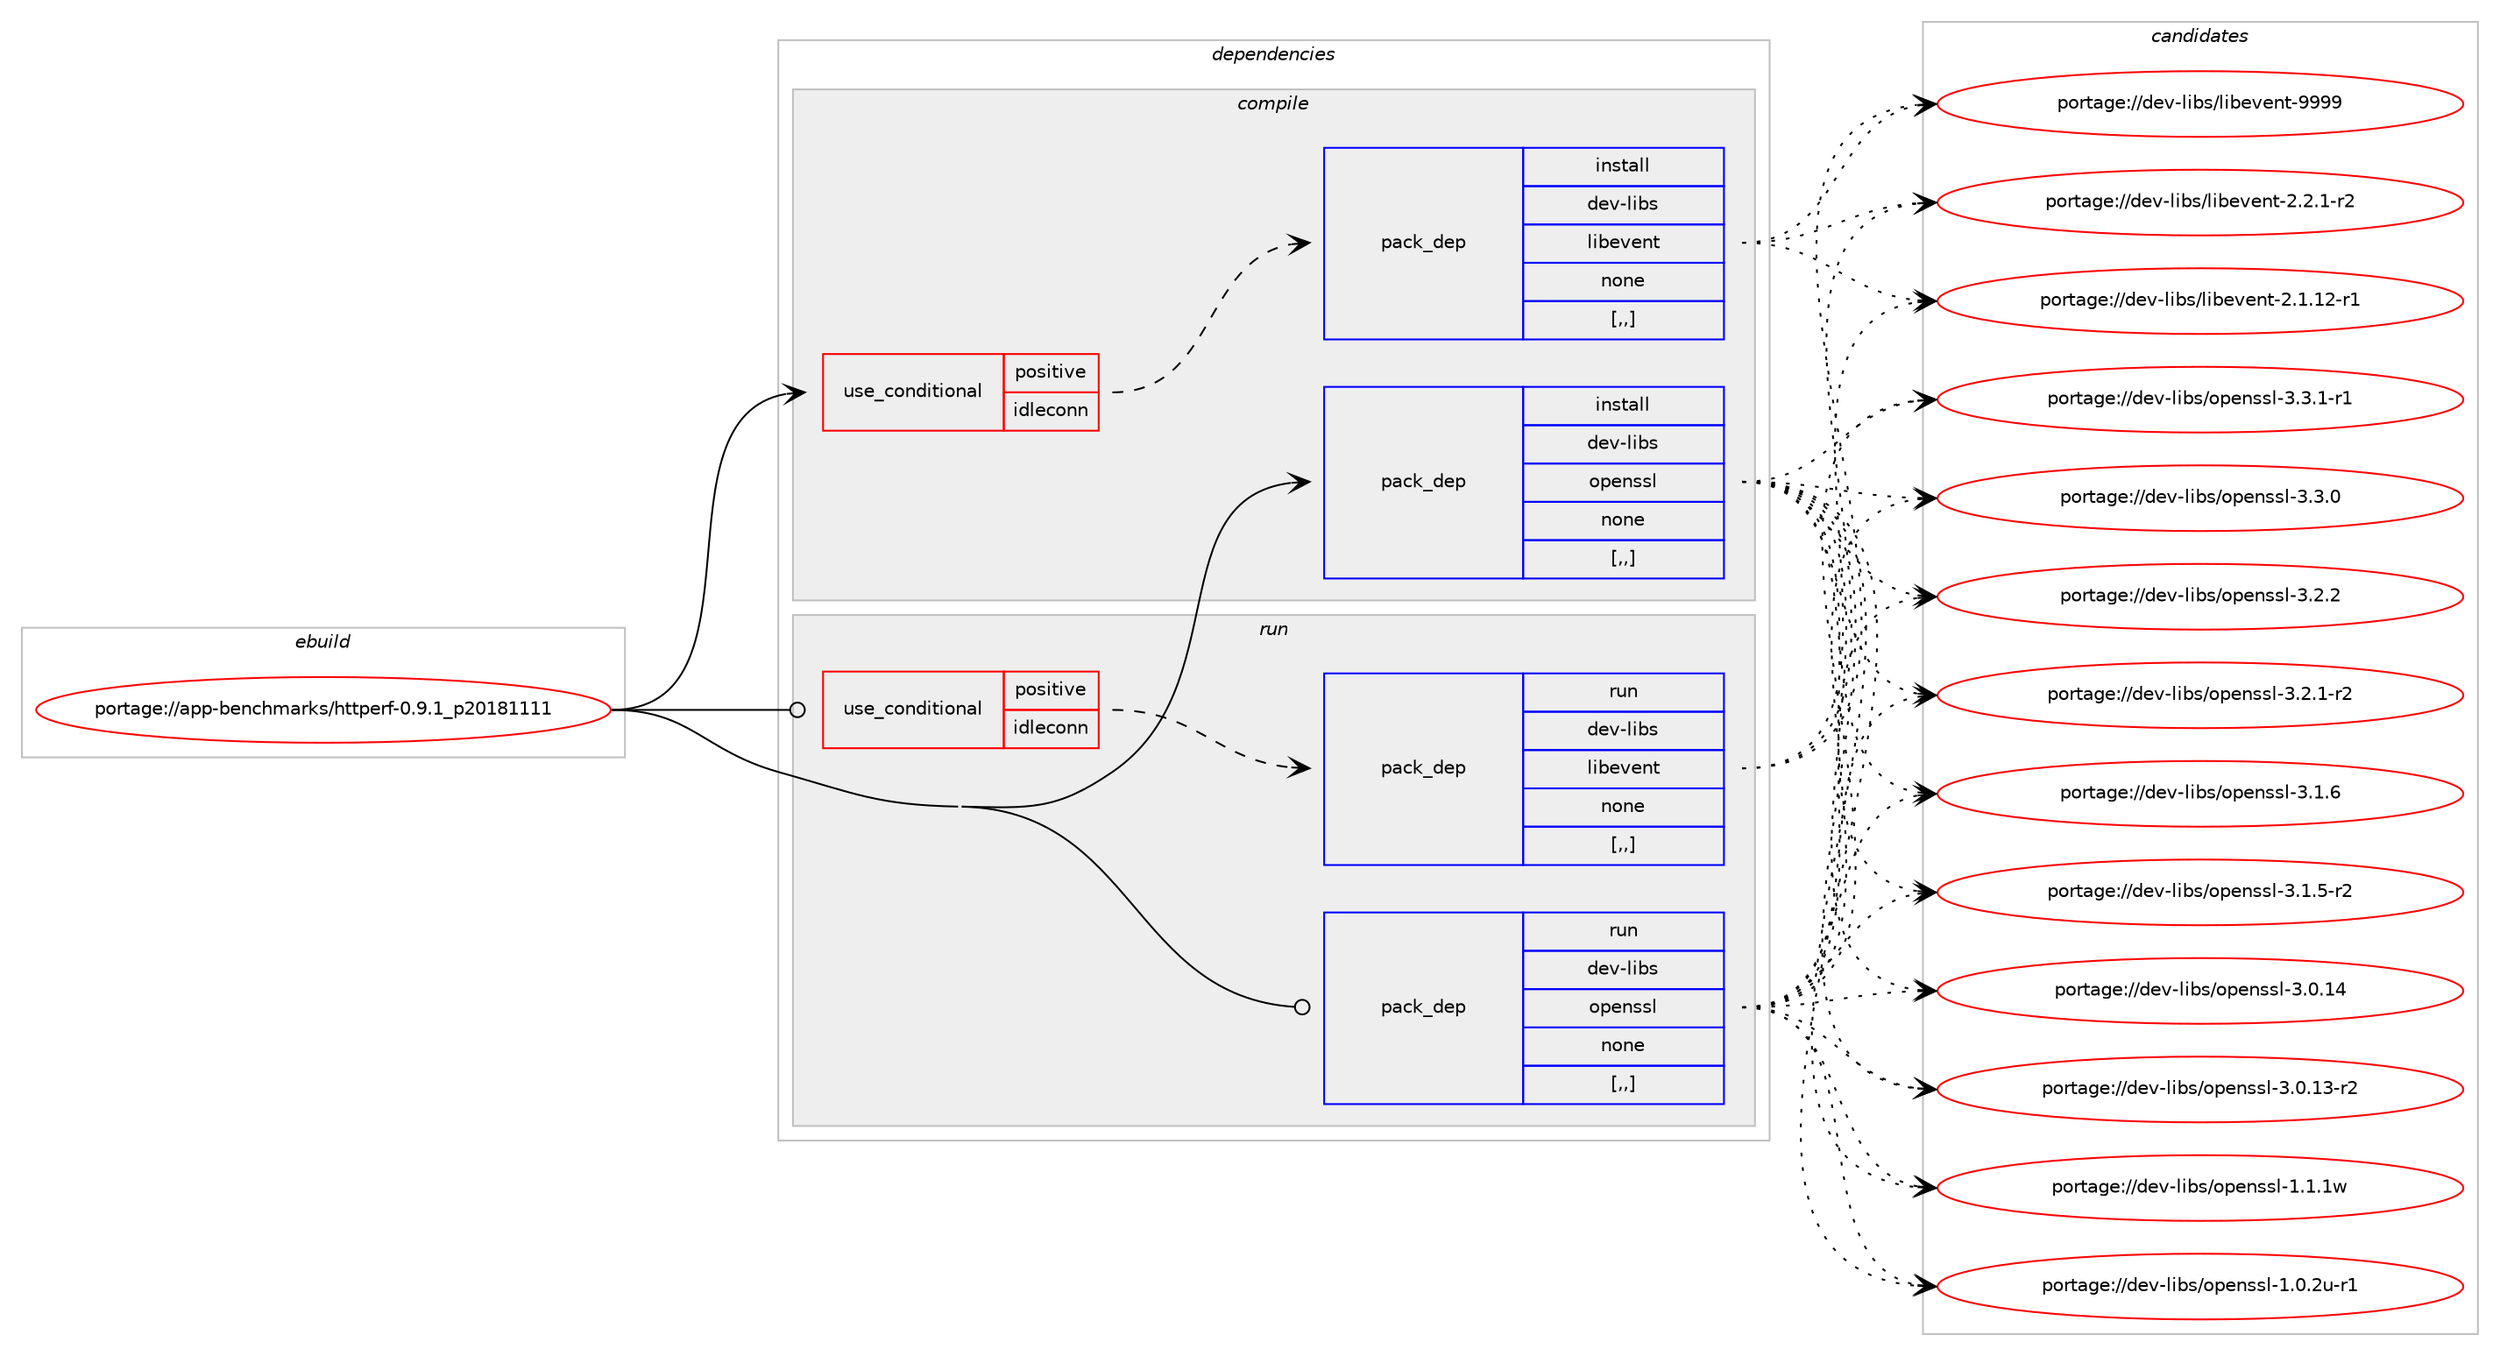 digraph prolog {

# *************
# Graph options
# *************

newrank=true;
concentrate=true;
compound=true;
graph [rankdir=LR,fontname=Helvetica,fontsize=10,ranksep=1.5];#, ranksep=2.5, nodesep=0.2];
edge  [arrowhead=vee];
node  [fontname=Helvetica,fontsize=10];

# **********
# The ebuild
# **********

subgraph cluster_leftcol {
color=gray;
label=<<i>ebuild</i>>;
id [label="portage://app-benchmarks/httperf-0.9.1_p20181111", color=red, width=4, href="../app-benchmarks/httperf-0.9.1_p20181111.svg"];
}

# ****************
# The dependencies
# ****************

subgraph cluster_midcol {
color=gray;
label=<<i>dependencies</i>>;
subgraph cluster_compile {
fillcolor="#eeeeee";
style=filled;
label=<<i>compile</i>>;
subgraph cond2775 {
dependency10065 [label=<<TABLE BORDER="0" CELLBORDER="1" CELLSPACING="0" CELLPADDING="4"><TR><TD ROWSPAN="3" CELLPADDING="10">use_conditional</TD></TR><TR><TD>positive</TD></TR><TR><TD>idleconn</TD></TR></TABLE>>, shape=none, color=red];
subgraph pack7243 {
dependency10066 [label=<<TABLE BORDER="0" CELLBORDER="1" CELLSPACING="0" CELLPADDING="4" WIDTH="220"><TR><TD ROWSPAN="6" CELLPADDING="30">pack_dep</TD></TR><TR><TD WIDTH="110">install</TD></TR><TR><TD>dev-libs</TD></TR><TR><TD>libevent</TD></TR><TR><TD>none</TD></TR><TR><TD>[,,]</TD></TR></TABLE>>, shape=none, color=blue];
}
dependency10065:e -> dependency10066:w [weight=20,style="dashed",arrowhead="vee"];
}
id:e -> dependency10065:w [weight=20,style="solid",arrowhead="vee"];
subgraph pack7244 {
dependency10067 [label=<<TABLE BORDER="0" CELLBORDER="1" CELLSPACING="0" CELLPADDING="4" WIDTH="220"><TR><TD ROWSPAN="6" CELLPADDING="30">pack_dep</TD></TR><TR><TD WIDTH="110">install</TD></TR><TR><TD>dev-libs</TD></TR><TR><TD>openssl</TD></TR><TR><TD>none</TD></TR><TR><TD>[,,]</TD></TR></TABLE>>, shape=none, color=blue];
}
id:e -> dependency10067:w [weight=20,style="solid",arrowhead="vee"];
}
subgraph cluster_compileandrun {
fillcolor="#eeeeee";
style=filled;
label=<<i>compile and run</i>>;
}
subgraph cluster_run {
fillcolor="#eeeeee";
style=filled;
label=<<i>run</i>>;
subgraph cond2776 {
dependency10068 [label=<<TABLE BORDER="0" CELLBORDER="1" CELLSPACING="0" CELLPADDING="4"><TR><TD ROWSPAN="3" CELLPADDING="10">use_conditional</TD></TR><TR><TD>positive</TD></TR><TR><TD>idleconn</TD></TR></TABLE>>, shape=none, color=red];
subgraph pack7245 {
dependency10069 [label=<<TABLE BORDER="0" CELLBORDER="1" CELLSPACING="0" CELLPADDING="4" WIDTH="220"><TR><TD ROWSPAN="6" CELLPADDING="30">pack_dep</TD></TR><TR><TD WIDTH="110">run</TD></TR><TR><TD>dev-libs</TD></TR><TR><TD>libevent</TD></TR><TR><TD>none</TD></TR><TR><TD>[,,]</TD></TR></TABLE>>, shape=none, color=blue];
}
dependency10068:e -> dependency10069:w [weight=20,style="dashed",arrowhead="vee"];
}
id:e -> dependency10068:w [weight=20,style="solid",arrowhead="odot"];
subgraph pack7246 {
dependency10070 [label=<<TABLE BORDER="0" CELLBORDER="1" CELLSPACING="0" CELLPADDING="4" WIDTH="220"><TR><TD ROWSPAN="6" CELLPADDING="30">pack_dep</TD></TR><TR><TD WIDTH="110">run</TD></TR><TR><TD>dev-libs</TD></TR><TR><TD>openssl</TD></TR><TR><TD>none</TD></TR><TR><TD>[,,]</TD></TR></TABLE>>, shape=none, color=blue];
}
id:e -> dependency10070:w [weight=20,style="solid",arrowhead="odot"];
}
}

# **************
# The candidates
# **************

subgraph cluster_choices {
rank=same;
color=gray;
label=<<i>candidates</i>>;

subgraph choice7243 {
color=black;
nodesep=1;
choice100101118451081059811547108105981011181011101164557575757 [label="portage://dev-libs/libevent-9999", color=red, width=4,href="../dev-libs/libevent-9999.svg"];
choice100101118451081059811547108105981011181011101164550465046494511450 [label="portage://dev-libs/libevent-2.2.1-r2", color=red, width=4,href="../dev-libs/libevent-2.2.1-r2.svg"];
choice10010111845108105981154710810598101118101110116455046494649504511449 [label="portage://dev-libs/libevent-2.1.12-r1", color=red, width=4,href="../dev-libs/libevent-2.1.12-r1.svg"];
dependency10066:e -> choice100101118451081059811547108105981011181011101164557575757:w [style=dotted,weight="100"];
dependency10066:e -> choice100101118451081059811547108105981011181011101164550465046494511450:w [style=dotted,weight="100"];
dependency10066:e -> choice10010111845108105981154710810598101118101110116455046494649504511449:w [style=dotted,weight="100"];
}
subgraph choice7244 {
color=black;
nodesep=1;
choice1001011184510810598115471111121011101151151084551465146494511449 [label="portage://dev-libs/openssl-3.3.1-r1", color=red, width=4,href="../dev-libs/openssl-3.3.1-r1.svg"];
choice100101118451081059811547111112101110115115108455146514648 [label="portage://dev-libs/openssl-3.3.0", color=red, width=4,href="../dev-libs/openssl-3.3.0.svg"];
choice100101118451081059811547111112101110115115108455146504650 [label="portage://dev-libs/openssl-3.2.2", color=red, width=4,href="../dev-libs/openssl-3.2.2.svg"];
choice1001011184510810598115471111121011101151151084551465046494511450 [label="portage://dev-libs/openssl-3.2.1-r2", color=red, width=4,href="../dev-libs/openssl-3.2.1-r2.svg"];
choice100101118451081059811547111112101110115115108455146494654 [label="portage://dev-libs/openssl-3.1.6", color=red, width=4,href="../dev-libs/openssl-3.1.6.svg"];
choice1001011184510810598115471111121011101151151084551464946534511450 [label="portage://dev-libs/openssl-3.1.5-r2", color=red, width=4,href="../dev-libs/openssl-3.1.5-r2.svg"];
choice10010111845108105981154711111210111011511510845514648464952 [label="portage://dev-libs/openssl-3.0.14", color=red, width=4,href="../dev-libs/openssl-3.0.14.svg"];
choice100101118451081059811547111112101110115115108455146484649514511450 [label="portage://dev-libs/openssl-3.0.13-r2", color=red, width=4,href="../dev-libs/openssl-3.0.13-r2.svg"];
choice100101118451081059811547111112101110115115108454946494649119 [label="portage://dev-libs/openssl-1.1.1w", color=red, width=4,href="../dev-libs/openssl-1.1.1w.svg"];
choice1001011184510810598115471111121011101151151084549464846501174511449 [label="portage://dev-libs/openssl-1.0.2u-r1", color=red, width=4,href="../dev-libs/openssl-1.0.2u-r1.svg"];
dependency10067:e -> choice1001011184510810598115471111121011101151151084551465146494511449:w [style=dotted,weight="100"];
dependency10067:e -> choice100101118451081059811547111112101110115115108455146514648:w [style=dotted,weight="100"];
dependency10067:e -> choice100101118451081059811547111112101110115115108455146504650:w [style=dotted,weight="100"];
dependency10067:e -> choice1001011184510810598115471111121011101151151084551465046494511450:w [style=dotted,weight="100"];
dependency10067:e -> choice100101118451081059811547111112101110115115108455146494654:w [style=dotted,weight="100"];
dependency10067:e -> choice1001011184510810598115471111121011101151151084551464946534511450:w [style=dotted,weight="100"];
dependency10067:e -> choice10010111845108105981154711111210111011511510845514648464952:w [style=dotted,weight="100"];
dependency10067:e -> choice100101118451081059811547111112101110115115108455146484649514511450:w [style=dotted,weight="100"];
dependency10067:e -> choice100101118451081059811547111112101110115115108454946494649119:w [style=dotted,weight="100"];
dependency10067:e -> choice1001011184510810598115471111121011101151151084549464846501174511449:w [style=dotted,weight="100"];
}
subgraph choice7245 {
color=black;
nodesep=1;
choice100101118451081059811547108105981011181011101164557575757 [label="portage://dev-libs/libevent-9999", color=red, width=4,href="../dev-libs/libevent-9999.svg"];
choice100101118451081059811547108105981011181011101164550465046494511450 [label="portage://dev-libs/libevent-2.2.1-r2", color=red, width=4,href="../dev-libs/libevent-2.2.1-r2.svg"];
choice10010111845108105981154710810598101118101110116455046494649504511449 [label="portage://dev-libs/libevent-2.1.12-r1", color=red, width=4,href="../dev-libs/libevent-2.1.12-r1.svg"];
dependency10069:e -> choice100101118451081059811547108105981011181011101164557575757:w [style=dotted,weight="100"];
dependency10069:e -> choice100101118451081059811547108105981011181011101164550465046494511450:w [style=dotted,weight="100"];
dependency10069:e -> choice10010111845108105981154710810598101118101110116455046494649504511449:w [style=dotted,weight="100"];
}
subgraph choice7246 {
color=black;
nodesep=1;
choice1001011184510810598115471111121011101151151084551465146494511449 [label="portage://dev-libs/openssl-3.3.1-r1", color=red, width=4,href="../dev-libs/openssl-3.3.1-r1.svg"];
choice100101118451081059811547111112101110115115108455146514648 [label="portage://dev-libs/openssl-3.3.0", color=red, width=4,href="../dev-libs/openssl-3.3.0.svg"];
choice100101118451081059811547111112101110115115108455146504650 [label="portage://dev-libs/openssl-3.2.2", color=red, width=4,href="../dev-libs/openssl-3.2.2.svg"];
choice1001011184510810598115471111121011101151151084551465046494511450 [label="portage://dev-libs/openssl-3.2.1-r2", color=red, width=4,href="../dev-libs/openssl-3.2.1-r2.svg"];
choice100101118451081059811547111112101110115115108455146494654 [label="portage://dev-libs/openssl-3.1.6", color=red, width=4,href="../dev-libs/openssl-3.1.6.svg"];
choice1001011184510810598115471111121011101151151084551464946534511450 [label="portage://dev-libs/openssl-3.1.5-r2", color=red, width=4,href="../dev-libs/openssl-3.1.5-r2.svg"];
choice10010111845108105981154711111210111011511510845514648464952 [label="portage://dev-libs/openssl-3.0.14", color=red, width=4,href="../dev-libs/openssl-3.0.14.svg"];
choice100101118451081059811547111112101110115115108455146484649514511450 [label="portage://dev-libs/openssl-3.0.13-r2", color=red, width=4,href="../dev-libs/openssl-3.0.13-r2.svg"];
choice100101118451081059811547111112101110115115108454946494649119 [label="portage://dev-libs/openssl-1.1.1w", color=red, width=4,href="../dev-libs/openssl-1.1.1w.svg"];
choice1001011184510810598115471111121011101151151084549464846501174511449 [label="portage://dev-libs/openssl-1.0.2u-r1", color=red, width=4,href="../dev-libs/openssl-1.0.2u-r1.svg"];
dependency10070:e -> choice1001011184510810598115471111121011101151151084551465146494511449:w [style=dotted,weight="100"];
dependency10070:e -> choice100101118451081059811547111112101110115115108455146514648:w [style=dotted,weight="100"];
dependency10070:e -> choice100101118451081059811547111112101110115115108455146504650:w [style=dotted,weight="100"];
dependency10070:e -> choice1001011184510810598115471111121011101151151084551465046494511450:w [style=dotted,weight="100"];
dependency10070:e -> choice100101118451081059811547111112101110115115108455146494654:w [style=dotted,weight="100"];
dependency10070:e -> choice1001011184510810598115471111121011101151151084551464946534511450:w [style=dotted,weight="100"];
dependency10070:e -> choice10010111845108105981154711111210111011511510845514648464952:w [style=dotted,weight="100"];
dependency10070:e -> choice100101118451081059811547111112101110115115108455146484649514511450:w [style=dotted,weight="100"];
dependency10070:e -> choice100101118451081059811547111112101110115115108454946494649119:w [style=dotted,weight="100"];
dependency10070:e -> choice1001011184510810598115471111121011101151151084549464846501174511449:w [style=dotted,weight="100"];
}
}

}

